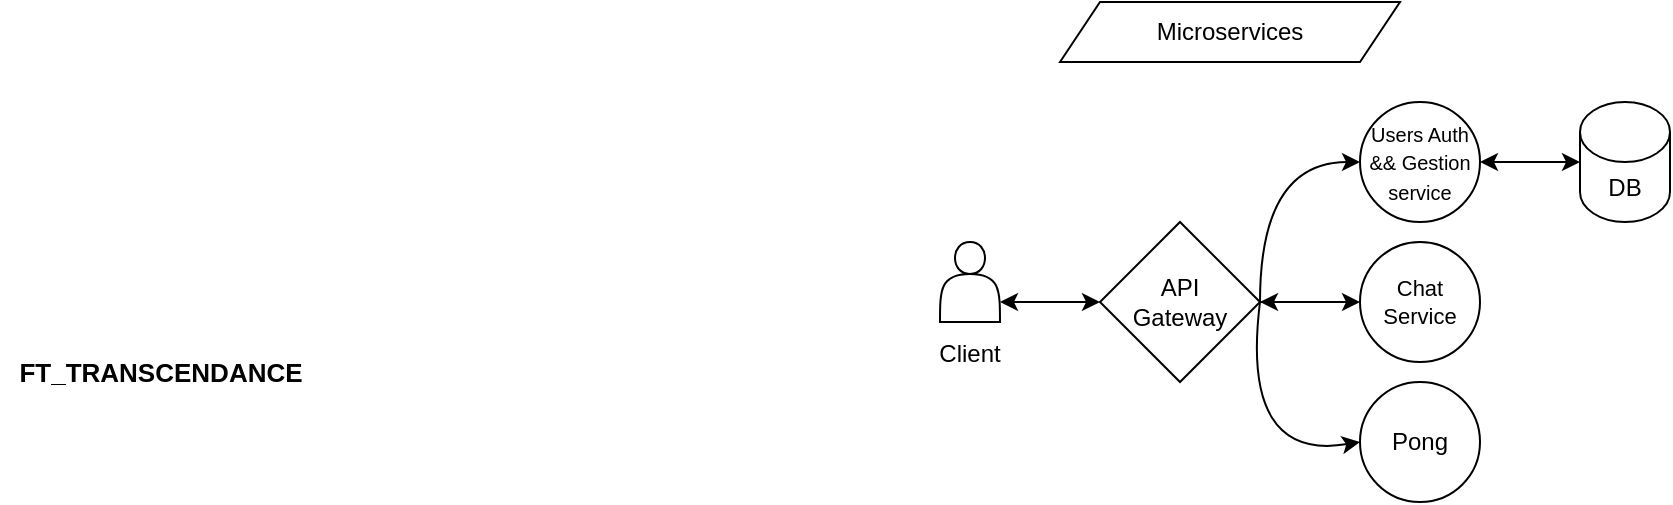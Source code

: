 <mxfile version="24.3.1" type="github">
  <diagram name="Page-1" id="jSVp6zSiohkGSGdewAzT">
    <mxGraphModel dx="1705" dy="1299" grid="1" gridSize="10" guides="1" tooltips="1" connect="1" arrows="1" fold="1" page="1" pageScale="1" pageWidth="850" pageHeight="1100" math="0" shadow="0">
      <root>
        <mxCell id="0" />
        <mxCell id="1" parent="0" />
        <mxCell id="uLIJBmSE5B_ZEWXQ3Y_o-1" value="&lt;div style=&quot;font-size: 13px;&quot;&gt;&lt;font style=&quot;font-size: 13px;&quot;&gt;&lt;b&gt;FT_TRANSCENDANCE&lt;/b&gt;&lt;/font&gt;&lt;/div&gt;&lt;div style=&quot;font-size: 13px;&quot;&gt;&lt;font style=&quot;font-size: 13px;&quot;&gt;&lt;b&gt;&lt;br&gt;&lt;/b&gt;&lt;/font&gt;&lt;/div&gt;" style="text;html=1;align=center;verticalAlign=middle;resizable=0;points=[];autosize=1;strokeColor=none;fillColor=none;glass=0;" parent="1" vertex="1">
          <mxGeometry x="320" y="223" width="160" height="40" as="geometry" />
        </mxCell>
        <mxCell id="zakatVxlFsxyeVNQgGRj-1" value="Microservices" style="shape=parallelogram;perimeter=parallelogramPerimeter;whiteSpace=wrap;html=1;fixedSize=1;" vertex="1" parent="1">
          <mxGeometry x="850" y="50" width="170" height="30" as="geometry" />
        </mxCell>
        <mxCell id="zakatVxlFsxyeVNQgGRj-2" value="&lt;div&gt;&lt;br&gt;&lt;/div&gt;&lt;div&gt;&lt;br&gt;&lt;/div&gt;&lt;div&gt;&lt;br&gt;&lt;/div&gt;&lt;div&gt;&lt;br&gt;&lt;/div&gt;&lt;div&gt;&lt;br&gt;&lt;/div&gt;&lt;div&gt;Client&lt;/div&gt;" style="shape=actor;whiteSpace=wrap;html=1;" vertex="1" parent="1">
          <mxGeometry x="790" y="170" width="30" height="40" as="geometry" />
        </mxCell>
        <mxCell id="zakatVxlFsxyeVNQgGRj-3" value="&lt;div&gt;API&lt;/div&gt;&lt;div&gt;Gateway&lt;/div&gt;" style="rhombus;whiteSpace=wrap;html=1;" vertex="1" parent="1">
          <mxGeometry x="870" y="160" width="80" height="80" as="geometry" />
        </mxCell>
        <mxCell id="zakatVxlFsxyeVNQgGRj-5" value="" style="endArrow=classic;startArrow=classic;html=1;rounded=0;exitX=1;exitY=0.75;exitDx=0;exitDy=0;entryX=0;entryY=0.5;entryDx=0;entryDy=0;" edge="1" parent="1" source="zakatVxlFsxyeVNQgGRj-2" target="zakatVxlFsxyeVNQgGRj-3">
          <mxGeometry width="50" height="50" relative="1" as="geometry">
            <mxPoint x="940" y="270" as="sourcePoint" />
            <mxPoint x="990" y="220" as="targetPoint" />
          </mxGeometry>
        </mxCell>
        <mxCell id="zakatVxlFsxyeVNQgGRj-6" value="&lt;font style=&quot;font-size: 10px;&quot;&gt;Users Auth &amp;amp;&amp;amp; Gestion service&lt;br&gt;&lt;/font&gt;" style="ellipse;whiteSpace=wrap;html=1;" vertex="1" parent="1">
          <mxGeometry x="1000" y="100" width="60" height="60" as="geometry" />
        </mxCell>
        <mxCell id="zakatVxlFsxyeVNQgGRj-7" value="&lt;div style=&quot;font-size: 11px;&quot;&gt;&lt;font style=&quot;font-size: 11px;&quot;&gt;Chat&lt;/font&gt;&lt;/div&gt;&lt;div style=&quot;font-size: 11px;&quot;&gt;&lt;font style=&quot;font-size: 11px;&quot;&gt;&lt;font style=&quot;font-size: 11px;&quot;&gt;Service&lt;/font&gt;&lt;font style=&quot;font-size: 11px;&quot;&gt;&lt;br&gt;&lt;/font&gt;&lt;/font&gt;&lt;/div&gt;" style="ellipse;whiteSpace=wrap;html=1;aspect=fixed;" vertex="1" parent="1">
          <mxGeometry x="1000" y="170" width="60" height="60" as="geometry" />
        </mxCell>
        <mxCell id="zakatVxlFsxyeVNQgGRj-8" value="Pong" style="ellipse;whiteSpace=wrap;html=1;aspect=fixed;" vertex="1" parent="1">
          <mxGeometry x="1000" y="240" width="60" height="60" as="geometry" />
        </mxCell>
        <mxCell id="zakatVxlFsxyeVNQgGRj-11" value="" style="curved=1;endArrow=classic;html=1;rounded=0;entryX=0;entryY=0.5;entryDx=0;entryDy=0;" edge="1" parent="1" target="zakatVxlFsxyeVNQgGRj-6">
          <mxGeometry width="50" height="50" relative="1" as="geometry">
            <mxPoint x="950" y="200" as="sourcePoint" />
            <mxPoint x="1000" y="150" as="targetPoint" />
            <Array as="points">
              <mxPoint x="950" y="130" />
            </Array>
          </mxGeometry>
        </mxCell>
        <mxCell id="zakatVxlFsxyeVNQgGRj-12" value="" style="curved=1;endArrow=classic;html=1;rounded=0;entryX=0;entryY=0.5;entryDx=0;entryDy=0;" edge="1" parent="1" target="zakatVxlFsxyeVNQgGRj-7">
          <mxGeometry width="50" height="50" relative="1" as="geometry">
            <mxPoint x="950" y="200" as="sourcePoint" />
            <mxPoint x="1010" y="140" as="targetPoint" />
          </mxGeometry>
        </mxCell>
        <mxCell id="zakatVxlFsxyeVNQgGRj-13" value="" style="curved=1;endArrow=classic;html=1;rounded=0;entryX=0;entryY=0.5;entryDx=0;entryDy=0;" edge="1" parent="1" target="zakatVxlFsxyeVNQgGRj-8">
          <mxGeometry width="50" height="50" relative="1" as="geometry">
            <mxPoint x="950" y="200" as="sourcePoint" />
            <mxPoint x="1000" y="130" as="targetPoint" />
            <Array as="points">
              <mxPoint x="940" y="280" />
            </Array>
          </mxGeometry>
        </mxCell>
        <mxCell id="zakatVxlFsxyeVNQgGRj-14" value="" style="endArrow=classic;html=1;rounded=0;" edge="1" parent="1">
          <mxGeometry width="50" height="50" relative="1" as="geometry">
            <mxPoint x="960" y="200" as="sourcePoint" />
            <mxPoint x="950" y="200" as="targetPoint" />
          </mxGeometry>
        </mxCell>
        <mxCell id="zakatVxlFsxyeVNQgGRj-15" value="DB" style="shape=cylinder3;whiteSpace=wrap;html=1;boundedLbl=1;backgroundOutline=1;size=15;" vertex="1" parent="1">
          <mxGeometry x="1110" y="100" width="45" height="60" as="geometry" />
        </mxCell>
        <mxCell id="zakatVxlFsxyeVNQgGRj-16" value="" style="endArrow=classic;startArrow=classic;html=1;rounded=0;exitX=1;exitY=0.5;exitDx=0;exitDy=0;entryX=0;entryY=0.5;entryDx=0;entryDy=0;entryPerimeter=0;" edge="1" parent="1" source="zakatVxlFsxyeVNQgGRj-6" target="zakatVxlFsxyeVNQgGRj-15">
          <mxGeometry width="50" height="50" relative="1" as="geometry">
            <mxPoint x="1050" y="230" as="sourcePoint" />
            <mxPoint x="1100" y="180" as="targetPoint" />
          </mxGeometry>
        </mxCell>
      </root>
    </mxGraphModel>
  </diagram>
</mxfile>
